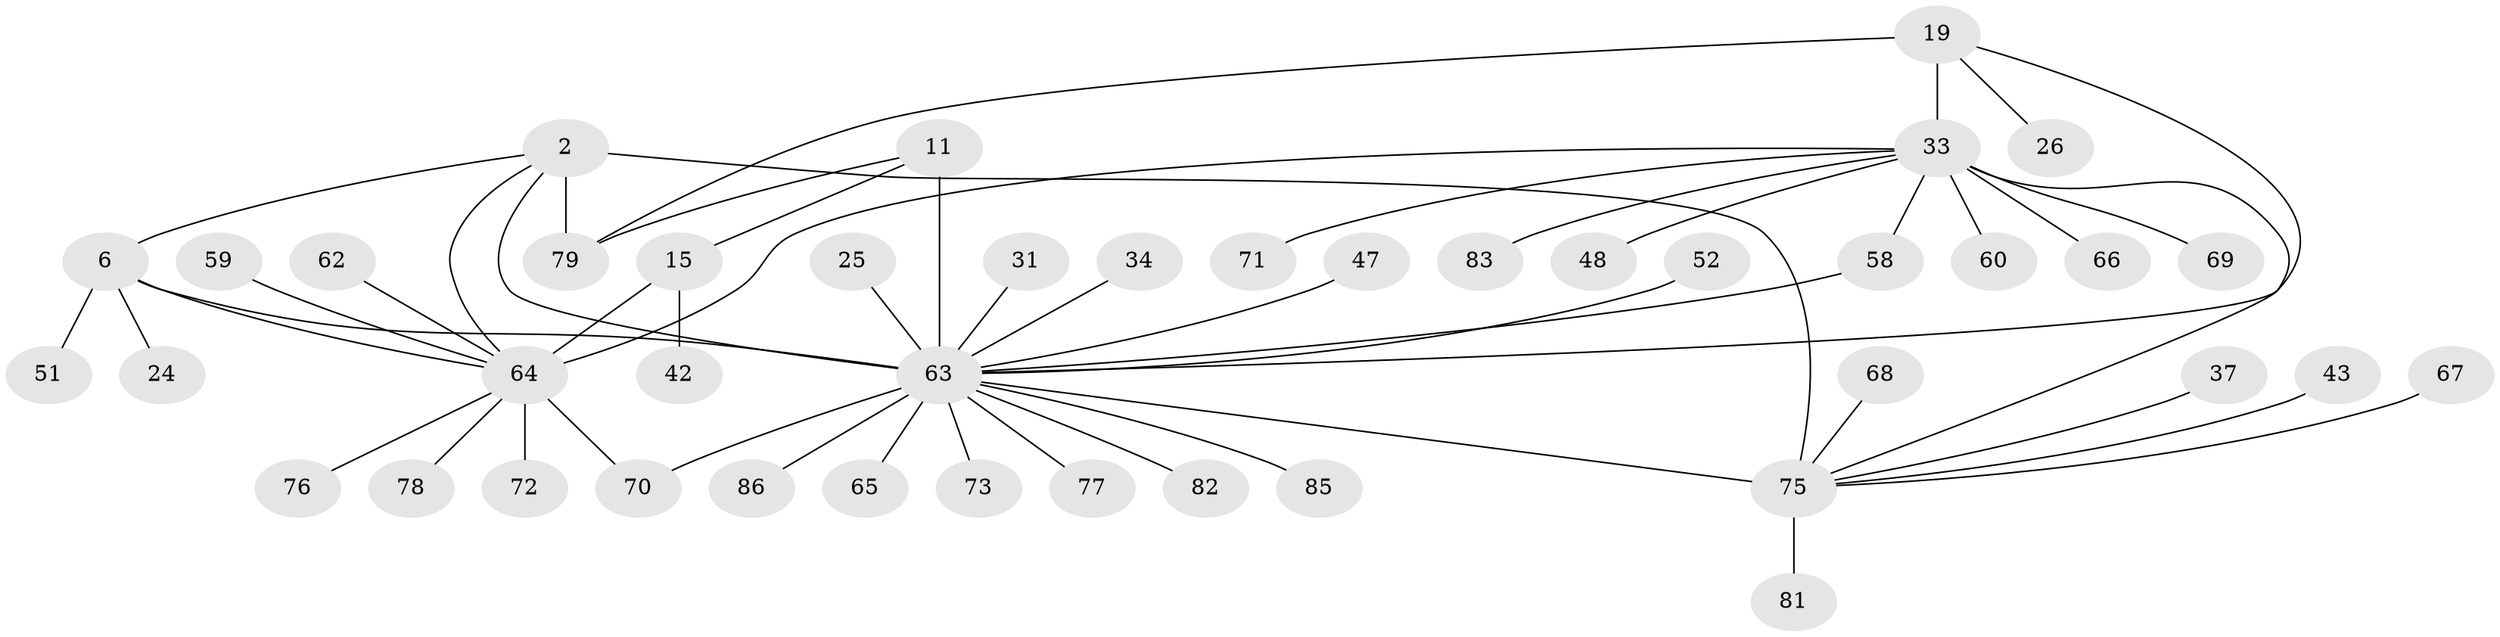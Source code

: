 // original degree distribution, {6: 0.03488372093023256, 5: 0.046511627906976744, 8: 0.023255813953488372, 7: 0.023255813953488372, 9: 0.023255813953488372, 10: 0.023255813953488372, 3: 0.08139534883720931, 4: 0.03488372093023256, 13: 0.011627906976744186, 2: 0.20930232558139536, 1: 0.4883720930232558}
// Generated by graph-tools (version 1.1) at 2025/54/03/09/25 04:54:24]
// undirected, 43 vertices, 52 edges
graph export_dot {
graph [start="1"]
  node [color=gray90,style=filled];
  2 [super="+1"];
  6 [super="+5"];
  11 [super="+9"];
  15 [super="+13"];
  19 [super="+18"];
  24;
  25;
  26;
  31;
  33 [super="+20"];
  34;
  37;
  42;
  43;
  47 [super="+23"];
  48 [super="+32"];
  51 [super="+36"];
  52;
  58 [super="+35"];
  59 [super="+56"];
  60;
  62 [super="+39"];
  63 [super="+55+12+57+8"];
  64 [super="+16+27+30+40+49+50"];
  65 [super="+44+54"];
  66;
  67;
  68;
  69;
  70;
  71 [super="+41"];
  72;
  73;
  75 [super="+74"];
  76;
  77;
  78;
  79 [super="+53"];
  81;
  82;
  83 [super="+28"];
  85;
  86 [super="+84"];
  2 -- 6;
  2 -- 63 [weight=2];
  2 -- 79;
  2 -- 64;
  2 -- 75 [weight=4];
  6 -- 24;
  6 -- 51;
  6 -- 64;
  6 -- 63 [weight=4];
  11 -- 15;
  11 -- 79;
  11 -- 63 [weight=5];
  15 -- 42;
  15 -- 64 [weight=4];
  19 -- 26;
  19 -- 79;
  19 -- 63 [weight=2];
  19 -- 33 [weight=4];
  25 -- 63;
  31 -- 63;
  33 -- 64;
  33 -- 66;
  33 -- 69;
  33 -- 71;
  33 -- 48;
  33 -- 83;
  33 -- 58;
  33 -- 60;
  33 -- 75;
  34 -- 63;
  37 -- 75;
  43 -- 75;
  47 -- 63;
  52 -- 63;
  58 -- 63;
  59 -- 64;
  62 -- 64;
  63 -- 70;
  63 -- 73;
  63 -- 77;
  63 -- 82;
  63 -- 85;
  63 -- 65;
  63 -- 75 [weight=3];
  63 -- 86;
  64 -- 70;
  64 -- 72;
  64 -- 76;
  64 -- 78;
  67 -- 75;
  68 -- 75;
  75 -- 81;
}
